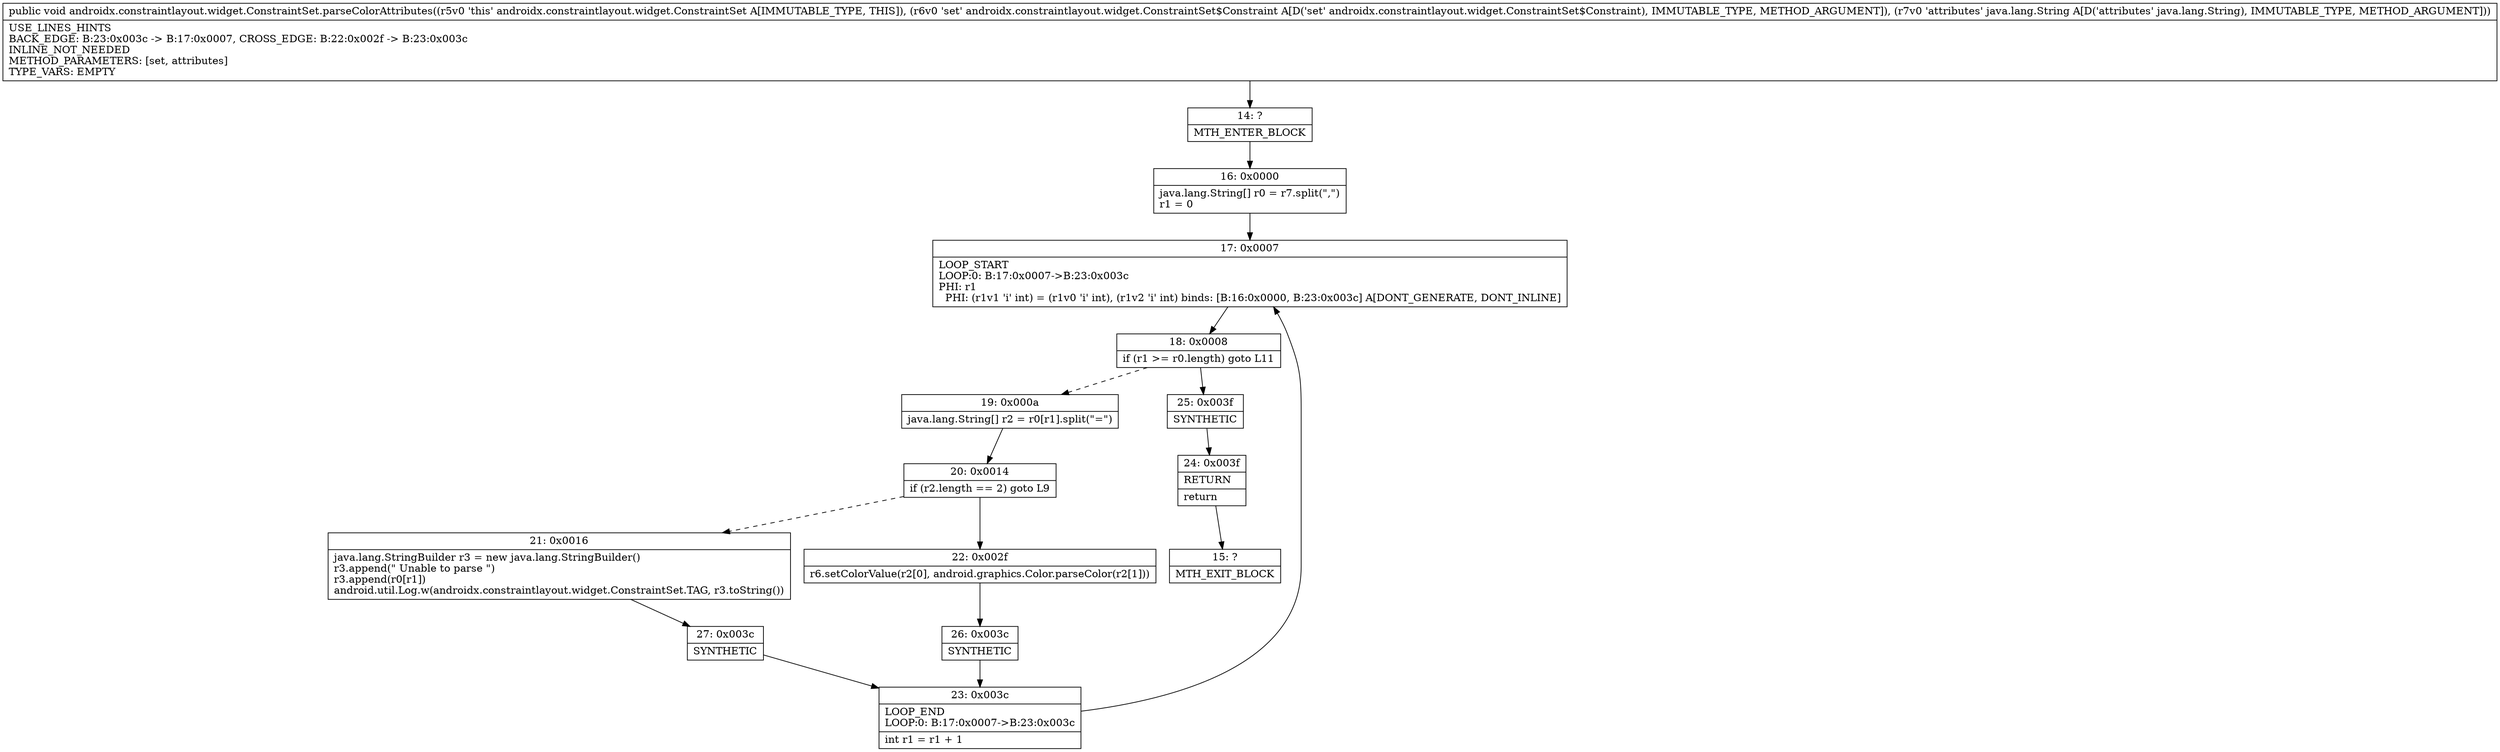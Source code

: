 digraph "CFG forandroidx.constraintlayout.widget.ConstraintSet.parseColorAttributes(Landroidx\/constraintlayout\/widget\/ConstraintSet$Constraint;Ljava\/lang\/String;)V" {
Node_14 [shape=record,label="{14\:\ ?|MTH_ENTER_BLOCK\l}"];
Node_16 [shape=record,label="{16\:\ 0x0000|java.lang.String[] r0 = r7.split(\",\")\lr1 = 0\l}"];
Node_17 [shape=record,label="{17\:\ 0x0007|LOOP_START\lLOOP:0: B:17:0x0007\-\>B:23:0x003c\lPHI: r1 \l  PHI: (r1v1 'i' int) = (r1v0 'i' int), (r1v2 'i' int) binds: [B:16:0x0000, B:23:0x003c] A[DONT_GENERATE, DONT_INLINE]\l}"];
Node_18 [shape=record,label="{18\:\ 0x0008|if (r1 \>= r0.length) goto L11\l}"];
Node_19 [shape=record,label="{19\:\ 0x000a|java.lang.String[] r2 = r0[r1].split(\"=\")\l}"];
Node_20 [shape=record,label="{20\:\ 0x0014|if (r2.length == 2) goto L9\l}"];
Node_21 [shape=record,label="{21\:\ 0x0016|java.lang.StringBuilder r3 = new java.lang.StringBuilder()\lr3.append(\" Unable to parse \")\lr3.append(r0[r1])\landroid.util.Log.w(androidx.constraintlayout.widget.ConstraintSet.TAG, r3.toString())\l}"];
Node_27 [shape=record,label="{27\:\ 0x003c|SYNTHETIC\l}"];
Node_23 [shape=record,label="{23\:\ 0x003c|LOOP_END\lLOOP:0: B:17:0x0007\-\>B:23:0x003c\l|int r1 = r1 + 1\l}"];
Node_22 [shape=record,label="{22\:\ 0x002f|r6.setColorValue(r2[0], android.graphics.Color.parseColor(r2[1]))\l}"];
Node_26 [shape=record,label="{26\:\ 0x003c|SYNTHETIC\l}"];
Node_25 [shape=record,label="{25\:\ 0x003f|SYNTHETIC\l}"];
Node_24 [shape=record,label="{24\:\ 0x003f|RETURN\l|return\l}"];
Node_15 [shape=record,label="{15\:\ ?|MTH_EXIT_BLOCK\l}"];
MethodNode[shape=record,label="{public void androidx.constraintlayout.widget.ConstraintSet.parseColorAttributes((r5v0 'this' androidx.constraintlayout.widget.ConstraintSet A[IMMUTABLE_TYPE, THIS]), (r6v0 'set' androidx.constraintlayout.widget.ConstraintSet$Constraint A[D('set' androidx.constraintlayout.widget.ConstraintSet$Constraint), IMMUTABLE_TYPE, METHOD_ARGUMENT]), (r7v0 'attributes' java.lang.String A[D('attributes' java.lang.String), IMMUTABLE_TYPE, METHOD_ARGUMENT]))  | USE_LINES_HINTS\lBACK_EDGE: B:23:0x003c \-\> B:17:0x0007, CROSS_EDGE: B:22:0x002f \-\> B:23:0x003c\lINLINE_NOT_NEEDED\lMETHOD_PARAMETERS: [set, attributes]\lTYPE_VARS: EMPTY\l}"];
MethodNode -> Node_14;Node_14 -> Node_16;
Node_16 -> Node_17;
Node_17 -> Node_18;
Node_18 -> Node_19[style=dashed];
Node_18 -> Node_25;
Node_19 -> Node_20;
Node_20 -> Node_21[style=dashed];
Node_20 -> Node_22;
Node_21 -> Node_27;
Node_27 -> Node_23;
Node_23 -> Node_17;
Node_22 -> Node_26;
Node_26 -> Node_23;
Node_25 -> Node_24;
Node_24 -> Node_15;
}

